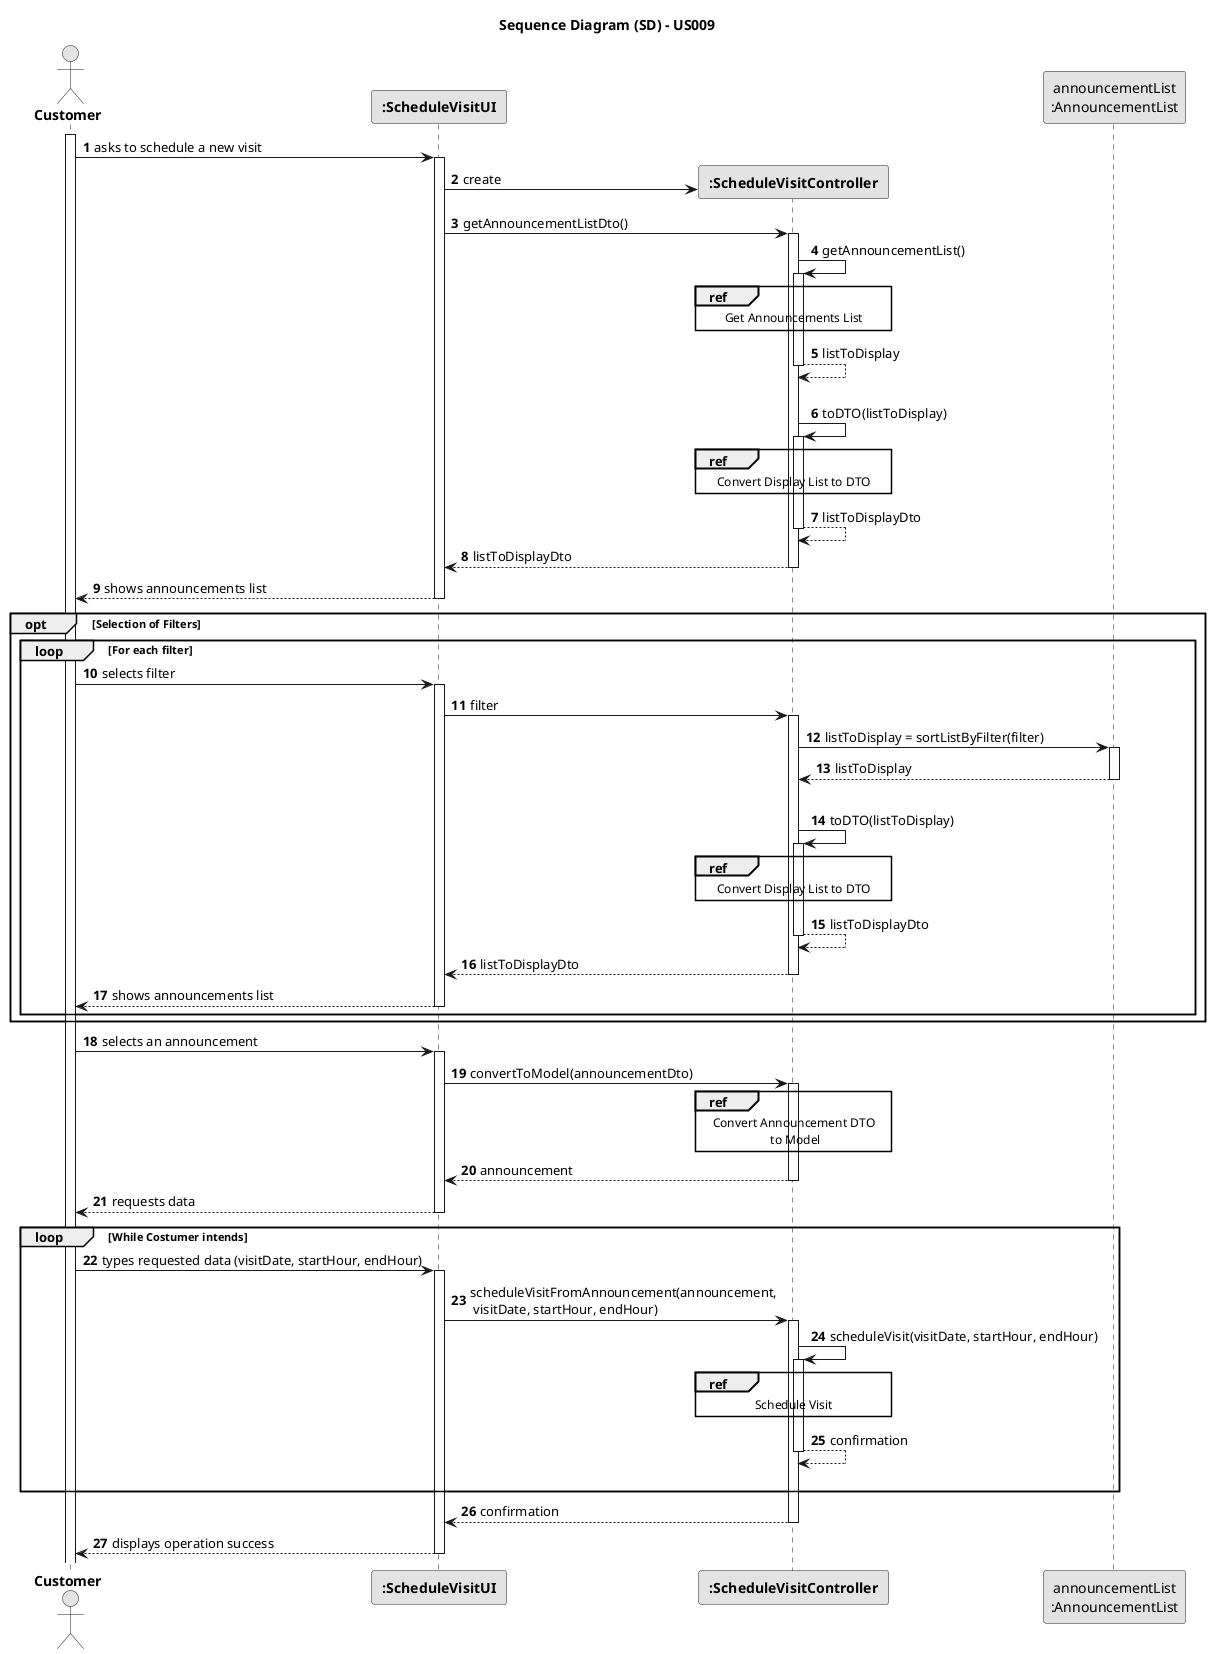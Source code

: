 @startuml
skinparam monochrome true
skinparam packageStyle rectangle
skinparam shadowing false

title Sequence Diagram (SD) - US009

autonumber

actor "<b> Customer </b>" as CTM
participant "<b> :ScheduleVisitUI </b>" as UI
participant "<b> :ScheduleVisitController </b>" as CTRL
participant "announcementList\n:AnnouncementList" as LISTCLASS

activate CTM

    CTM -> UI : asks to schedule a new visit
        activate UI

    UI -> CTRL** : create

    UI -> CTRL : getAnnouncementListDto()
        activate CTRL

    CTRL -> CTRL : getAnnouncementList()
    activate CTRL
            ref over CTRL
                Get Announcements List
            end ref
        CTRL --> CTRL : listToDisplay
    deactivate CTRL
|||
    CTRL -> CTRL : toDTO(listToDisplay)
    activate CTRL
            ref over CTRL
                Convert Display List to DTO
            end ref
        CTRL --> CTRL : listToDisplayDto
    deactivate CTRL

        CTRL --> UI : listToDisplayDto
    deactivate CTRL

        UI --> CTM : shows announcements list
    deactivate UI

    opt Selection of Filters

        loop For each filter
            CTM -> UI : selects filter
            activate UI

            UI -> CTRL : filter

            activate CTRL

                CTRL -> LISTCLASS : listToDisplay = sortListByFilter(filter)
                activate LISTCLASS

                    LISTCLASS --> CTRL : listToDisplay
                deactivate LISTCLASS

                |||
                    CTRL -> CTRL : toDTO(listToDisplay)
                    activate CTRL
                            ref over CTRL
                                Convert Display List to DTO
                            end ref
                        CTRL --> CTRL : listToDisplayDto
                    deactivate CTRL

                        CTRL --> UI : listToDisplayDto
                    deactivate CTRL

                        UI --> CTM : shows announcements list
                    deactivate UI

            deactivate CTRL

            deactivate UI

        end loop
    end opt

    CTM -> UI : selects an announcement
        activate UI

    UI -> CTRL : convertToModel(announcementDto)
    activate CTRL
        ref over CTRL
            Convert Announcement DTO
             to Model
        end ref

        CTRL --> UI : announcement
    deactivate CTRL

    UI --> CTM : requests data
        deactivate UI

    loop While Costumer intends
    CTM -> UI : types requested data (visitDate, startHour, endHour)
        activate UI

        UI -> CTRL : scheduleVisitFromAnnouncement(announcement,\n visitDate, startHour, endHour)

        activate CTRL

        CTRL -> CTRL : scheduleVisit(visitDate, startHour, endHour)
        activate CTRL

        ref over CTRL
            Schedule Visit
        end ref

            CTRL --> CTRL : confirmation
        deactivate CTRL
    |||
    end loop

    CTRL --> UI : confirmation
    deactivate CTRL

    UI --> CTM : displays operation success
        deactivate UI

@enduml